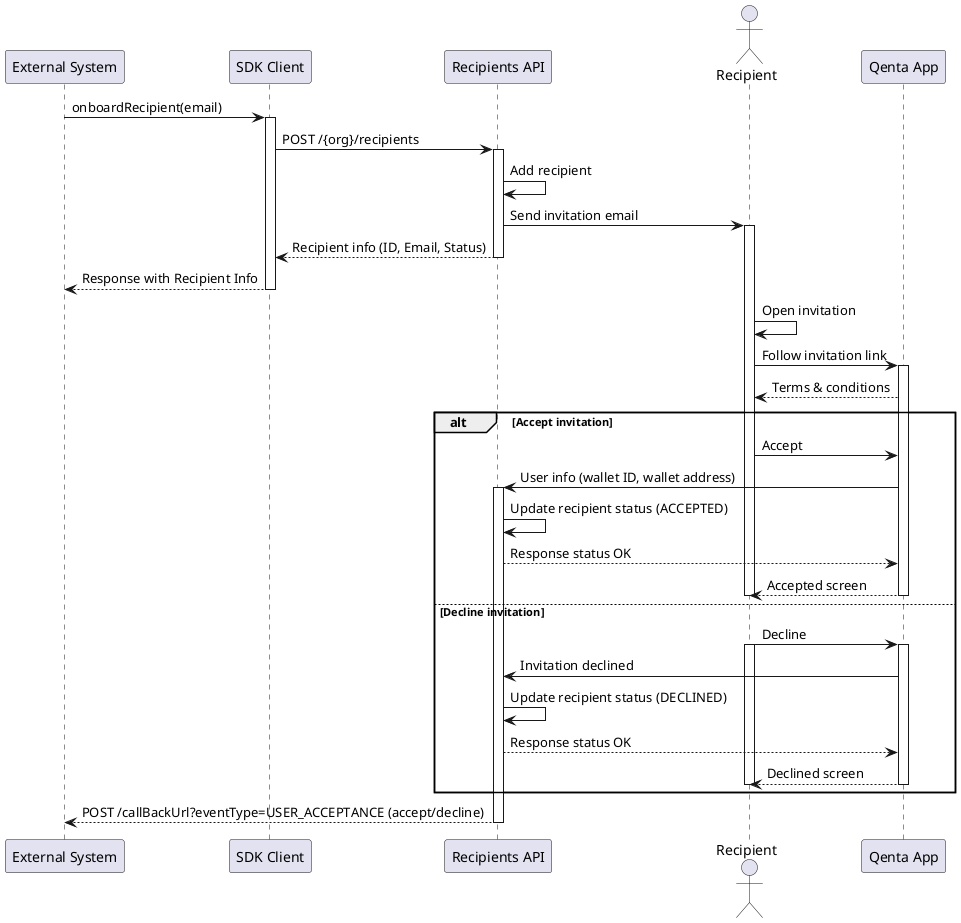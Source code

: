 @startuml
participant "External System" as Application
participant "SDK Client" as SdkClient
participant "Recipients API" as RecipientsAPI
actor "Recipient" as Recipient
participant "Qenta App" as QentaApp

Application -> SdkClient: onboardRecipient(email)
activate SdkClient

SdkClient -> RecipientsAPI: POST /{org}/recipients
activate RecipientsAPI

RecipientsAPI -> RecipientsAPI: Add recipient
RecipientsAPI -> Recipient: Send invitation email
activate Recipient

RecipientsAPI --> SdkClient: Recipient info (ID, Email, Status)
deactivate RecipientsAPI

SdkClient --> Application: Response with Recipient Info
deactivate SdkClient

Recipient -> Recipient: Open invitation
Recipient -> QentaApp: Follow invitation link
activate QentaApp
QentaApp --> Recipient: Terms & conditions
alt Accept invitation

Recipient -> QentaApp: Accept
QentaApp -> RecipientsAPI: User info (wallet ID, wallet address)
activate RecipientsAPI
RecipientsAPI -> RecipientsAPI: Update recipient status (ACCEPTED)
RecipientsAPI --> QentaApp: Response status OK

QentaApp --> Recipient: Accepted screen
deactivate Recipient
deactivate QentaApp

else Decline invitation
Recipient -> QentaApp: Decline
activate Recipient
activate QentaApp
QentaApp -> RecipientsAPI: Invitation declined

RecipientsAPI -> RecipientsAPI: Update recipient status (DECLINED)
RecipientsAPI --> QentaApp: Response status OK

QentaApp --> Recipient: Declined screen
deactivate Recipient
deactivate QentaApp

end

RecipientsAPI --> Application: POST /callBackUrl?eventType=USER_ACCEPTANCE (accept/decline)
deactivate RecipientsAPI

@enduml
